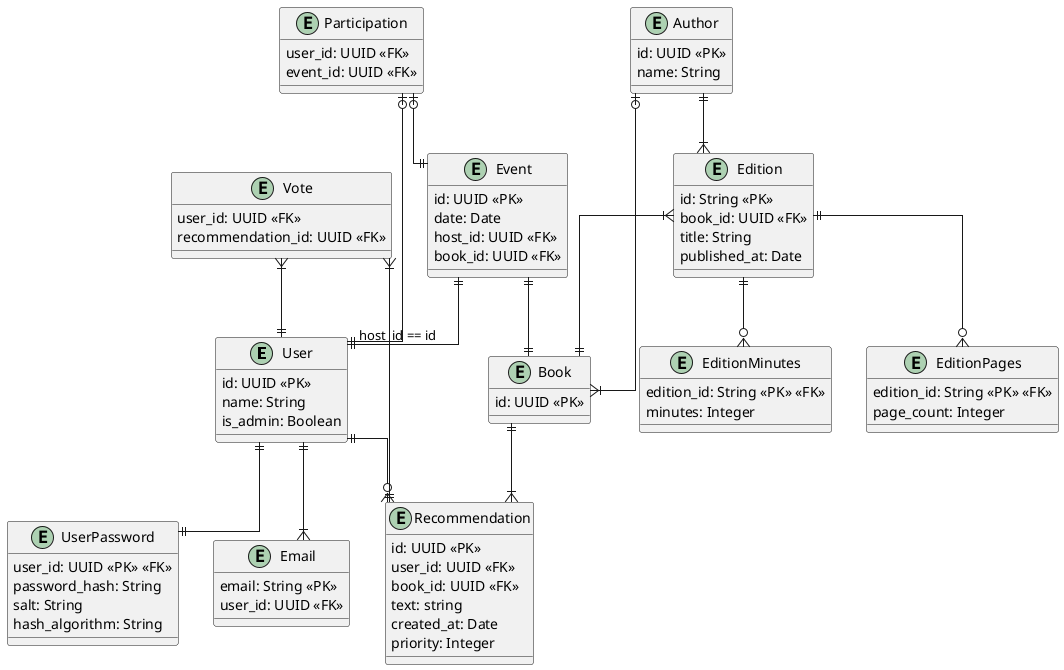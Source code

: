 @startuml
skinparam linetype ortho

entity User {
  id: UUID <<PK>>
  name: String
  is_admin: Boolean
}

entity UserPassword {
  user_id: UUID <<PK>> <<FK>>
  password_hash: String
  salt: String
  hash_algorithm: String
}

entity Email {
    email: String <<PK>>
    user_id: UUID <<FK>>
}

entity Book {
    id: UUID <<PK>>
}

entity Author {
    id: UUID <<PK>>
    name: String
}

entity Edition {
    id: String <<PK>>
    book_id: UUID <<FK>>
    title: String
    published_at: Date
}

entity EditionPages {
    edition_id: String <<PK>> <<FK>>
    page_count: Integer
}

entity EditionMinutes {
    edition_id: String <<PK>> <<FK>>
    minutes: Integer
}

entity Recommendation {
    id: UUID <<PK>>
    user_id: UUID <<FK>>
    book_id: UUID <<FK>>
    text: string
    created_at: Date
    priority: Integer
}

entity Vote {
    user_id: UUID <<FK>>
    recommendation_id: UUID <<FK>>
}

entity Event {
    id: UUID <<PK>>
    date: Date
    host_id: UUID <<FK>>
    book_id: UUID <<FK>>
}

entity Participation {
    user_id: UUID <<FK>>
    event_id: UUID <<FK>>
}

User ||--|| UserPassword
Edition }|--|| Book
Author |o--|{ Book
Author ||--|{ Edition
User ||--|{ Email
Edition ||--o{ EditionPages
Edition ||--o{ EditionMinutes
User ||--o{ Recommendation
Book ||--|{ Recommendation
Vote }|--|| Recommendation
Vote }|--|| User
Event ||--|| User : host_id == id
Event ||--|| Book
Participation |o--|| User
Participation |o--|| Event

@enduml
